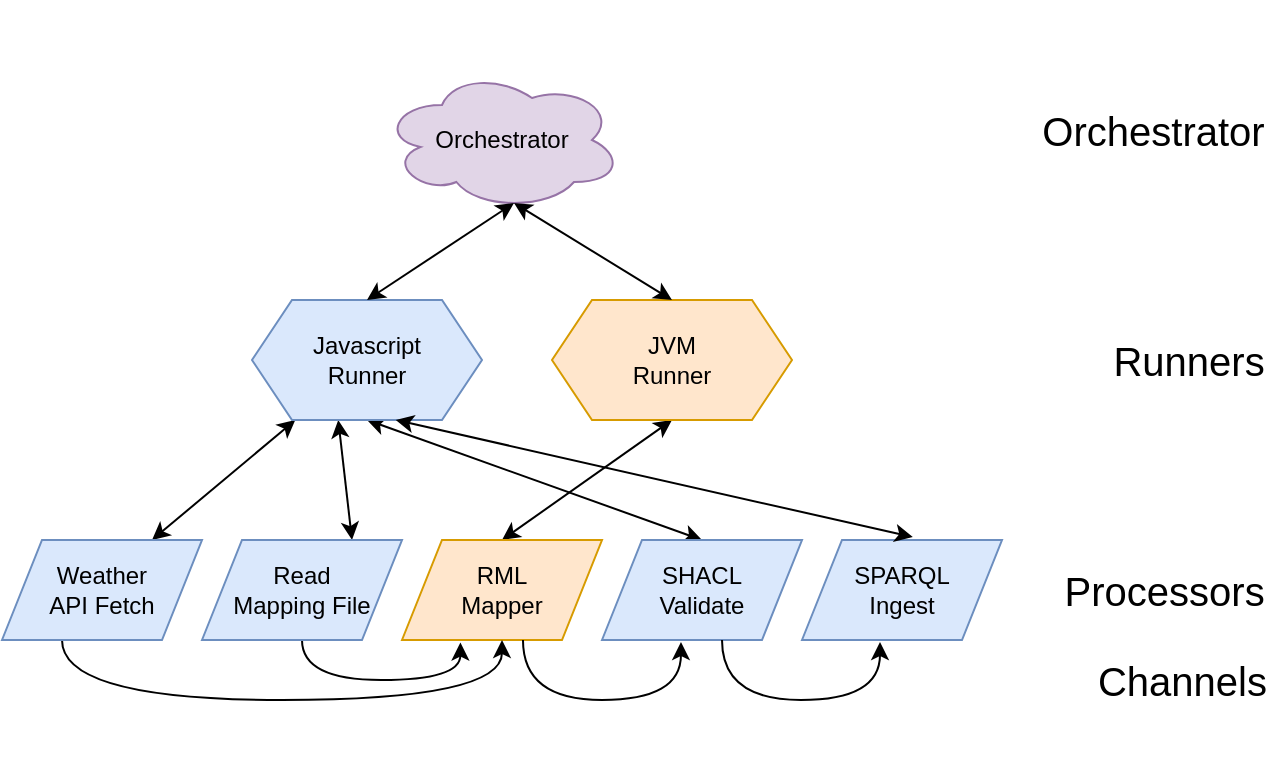 <mxfile version="26.2.15">
  <diagram name="Page-1" id="nbcLEyuHgF4mKDEu06tl">
    <mxGraphModel dx="1401" dy="589" grid="1" gridSize="10" guides="1" tooltips="1" connect="1" arrows="1" fold="1" page="1" pageScale="1" pageWidth="850" pageHeight="1100" math="0" shadow="0">
      <root>
        <mxCell id="0" />
        <mxCell id="1" parent="0" />
        <mxCell id="4HdtmGUAHMXCHLeFPbN6-7" value="&lt;span style=&quot;font-size: 20px;&quot;&gt;Channels&amp;nbsp;&lt;/span&gt;" style="rounded=0;whiteSpace=wrap;html=1;align=right;fillColor=none;strokeColor=none;" parent="1" vertex="1">
          <mxGeometry x="80" y="910" width="640" height="80" as="geometry" />
        </mxCell>
        <mxCell id="4HdtmGUAHMXCHLeFPbN6-6" value="&lt;font style=&quot;font-size: 20px;&quot;&gt;Processors&lt;/font&gt;&amp;nbsp;&amp;nbsp;" style="rounded=0;whiteSpace=wrap;html=1;align=right;fillColor=none;strokeColor=none;" parent="1" vertex="1">
          <mxGeometry x="80" y="865" width="640" height="80" as="geometry" />
        </mxCell>
        <mxCell id="4HdtmGUAHMXCHLeFPbN6-5" value="&lt;span style=&quot;font-size: 20px;&quot;&gt;Runners&lt;/span&gt;&amp;nbsp;&amp;nbsp;" style="rounded=0;whiteSpace=wrap;html=1;align=right;fillColor=none;strokeColor=none;" parent="1" vertex="1">
          <mxGeometry x="80" y="750" width="640" height="80" as="geometry" />
        </mxCell>
        <mxCell id="4HdtmGUAHMXCHLeFPbN6-2" value="&lt;font style=&quot;font-size: 20px;&quot;&gt;Orchestrator&lt;/font&gt;&amp;nbsp;&amp;nbsp;" style="rounded=0;whiteSpace=wrap;html=1;align=right;fillColor=none;strokeColor=none;" parent="1" vertex="1">
          <mxGeometry x="80" y="635" width="640" height="80" as="geometry" />
        </mxCell>
        <mxCell id="HYHkahuy0YCJHfaRvets-11" value="Orchestrator" style="ellipse;shape=cloud;whiteSpace=wrap;html=1;fillColor=#e1d5e7;strokeColor=#9673a6;" parent="1" vertex="1">
          <mxGeometry x="270" y="645" width="120" height="70" as="geometry" />
        </mxCell>
        <mxCell id="HYHkahuy0YCJHfaRvets-42" style="edgeStyle=none;rounded=0;orthogonalLoop=1;jettySize=auto;html=1;exitX=0.5;exitY=1;exitDx=0;exitDy=0;entryX=0.5;entryY=0;entryDx=0;entryDy=0;startArrow=classic;startFill=1;" parent="1" source="HYHkahuy0YCJHfaRvets-13" target="HYHkahuy0YCJHfaRvets-20" edge="1">
          <mxGeometry relative="1" as="geometry" />
        </mxCell>
        <mxCell id="HYHkahuy0YCJHfaRvets-13" value="&lt;div&gt;JVM&lt;/div&gt;&lt;div&gt;Runner&lt;/div&gt;" style="shape=hexagon;perimeter=hexagonPerimeter2;whiteSpace=wrap;html=1;fixedSize=1;fillColor=#ffe6cc;strokeColor=#d79b00;" parent="1" vertex="1">
          <mxGeometry x="355" y="760" width="120" height="60" as="geometry" />
        </mxCell>
        <mxCell id="HYHkahuy0YCJHfaRvets-39" style="edgeStyle=none;rounded=0;orthogonalLoop=1;jettySize=auto;html=1;exitX=0.375;exitY=1;exitDx=0;exitDy=0;entryX=0.75;entryY=0;entryDx=0;entryDy=0;startArrow=classic;startFill=1;" parent="1" source="HYHkahuy0YCJHfaRvets-15" target="HYHkahuy0YCJHfaRvets-17" edge="1">
          <mxGeometry relative="1" as="geometry" />
        </mxCell>
        <mxCell id="HYHkahuy0YCJHfaRvets-40" style="edgeStyle=none;rounded=0;orthogonalLoop=1;jettySize=auto;html=1;exitX=0.5;exitY=1;exitDx=0;exitDy=0;entryX=0.5;entryY=0;entryDx=0;entryDy=0;startArrow=classic;startFill=1;" parent="1" source="HYHkahuy0YCJHfaRvets-15" target="HYHkahuy0YCJHfaRvets-19" edge="1">
          <mxGeometry relative="1" as="geometry" />
        </mxCell>
        <mxCell id="f9suRL3jOc2EYxrWej0w-9" style="rounded=0;orthogonalLoop=1;jettySize=auto;html=1;entryX=0.75;entryY=0;entryDx=0;entryDy=0;startArrow=classic;startFill=1;" edge="1" parent="1" source="HYHkahuy0YCJHfaRvets-15" target="f9suRL3jOc2EYxrWej0w-1">
          <mxGeometry relative="1" as="geometry" />
        </mxCell>
        <mxCell id="HYHkahuy0YCJHfaRvets-15" value="Javascript&lt;div&gt;Runner&lt;/div&gt;" style="shape=hexagon;perimeter=hexagonPerimeter2;whiteSpace=wrap;html=1;fixedSize=1;fillColor=#dae8fc;strokeColor=#6c8ebf;" parent="1" vertex="1">
          <mxGeometry x="205" y="760" width="115" height="60" as="geometry" />
        </mxCell>
        <mxCell id="f9suRL3jOc2EYxrWej0w-5" style="edgeStyle=orthogonalEdgeStyle;curved=1;rounded=0;orthogonalLoop=1;jettySize=auto;html=1;entryX=0.292;entryY=1.025;entryDx=0;entryDy=0;entryPerimeter=0;" edge="1" parent="1" source="HYHkahuy0YCJHfaRvets-17" target="HYHkahuy0YCJHfaRvets-20">
          <mxGeometry relative="1" as="geometry">
            <mxPoint x="330" y="940" as="targetPoint" />
            <Array as="points">
              <mxPoint x="230" y="950" />
              <mxPoint x="309" y="950" />
            </Array>
          </mxGeometry>
        </mxCell>
        <mxCell id="HYHkahuy0YCJHfaRvets-17" value="&lt;div&gt;Read&lt;/div&gt;&lt;div&gt;Mapping File&lt;/div&gt;" style="shape=parallelogram;perimeter=parallelogramPerimeter;whiteSpace=wrap;html=1;fixedSize=1;fillColor=#dae8fc;strokeColor=#6c8ebf;" parent="1" vertex="1">
          <mxGeometry x="180" y="880" width="100" height="50" as="geometry" />
        </mxCell>
        <mxCell id="HYHkahuy0YCJHfaRvets-18" value="SPARQL&lt;div&gt;Ingest&lt;/div&gt;" style="shape=parallelogram;perimeter=parallelogramPerimeter;whiteSpace=wrap;html=1;fixedSize=1;fillColor=#dae8fc;strokeColor=#6c8ebf;" parent="1" vertex="1">
          <mxGeometry x="480" y="880" width="100" height="50" as="geometry" />
        </mxCell>
        <mxCell id="HYHkahuy0YCJHfaRvets-19" value="SHACL&lt;div&gt;Validate&lt;/div&gt;" style="shape=parallelogram;perimeter=parallelogramPerimeter;whiteSpace=wrap;html=1;fixedSize=1;fillColor=#dae8fc;strokeColor=#6c8ebf;" parent="1" vertex="1">
          <mxGeometry x="380" y="880" width="100" height="50" as="geometry" />
        </mxCell>
        <mxCell id="HYHkahuy0YCJHfaRvets-20" value="RML&lt;div&gt;Mapper&lt;/div&gt;" style="shape=parallelogram;perimeter=parallelogramPerimeter;whiteSpace=wrap;html=1;fixedSize=1;fillColor=#ffe6cc;strokeColor=#d79b00;" parent="1" vertex="1">
          <mxGeometry x="280" y="880" width="100" height="50" as="geometry" />
        </mxCell>
        <mxCell id="HYHkahuy0YCJHfaRvets-23" value="" style="endArrow=classic;startArrow=classic;html=1;rounded=0;exitX=0.5;exitY=0;exitDx=0;exitDy=0;entryX=0.55;entryY=0.95;entryDx=0;entryDy=0;entryPerimeter=0;" parent="1" source="HYHkahuy0YCJHfaRvets-15" target="HYHkahuy0YCJHfaRvets-11" edge="1">
          <mxGeometry width="50" height="50" relative="1" as="geometry">
            <mxPoint x="320" y="810" as="sourcePoint" />
            <mxPoint x="370" y="760" as="targetPoint" />
          </mxGeometry>
        </mxCell>
        <mxCell id="HYHkahuy0YCJHfaRvets-24" value="" style="endArrow=classic;startArrow=classic;html=1;rounded=0;entryX=0.55;entryY=0.95;entryDx=0;entryDy=0;entryPerimeter=0;exitX=0.5;exitY=0;exitDx=0;exitDy=0;" parent="1" source="HYHkahuy0YCJHfaRvets-13" target="HYHkahuy0YCJHfaRvets-11" edge="1">
          <mxGeometry width="50" height="50" relative="1" as="geometry">
            <mxPoint x="320" y="770" as="sourcePoint" />
            <mxPoint x="370" y="720" as="targetPoint" />
          </mxGeometry>
        </mxCell>
        <mxCell id="HYHkahuy0YCJHfaRvets-41" style="edgeStyle=none;rounded=0;orthogonalLoop=1;jettySize=auto;html=1;exitX=0.625;exitY=1;exitDx=0;exitDy=0;entryX=0.554;entryY=-0.029;entryDx=0;entryDy=0;entryPerimeter=0;startArrow=classic;startFill=1;" parent="1" source="HYHkahuy0YCJHfaRvets-15" target="HYHkahuy0YCJHfaRvets-18" edge="1">
          <mxGeometry relative="1" as="geometry" />
        </mxCell>
        <mxCell id="4HdtmGUAHMXCHLeFPbN6-8" value="&amp;nbsp;&amp;nbsp;" style="rounded=0;whiteSpace=wrap;html=1;align=right;fillColor=none;strokeColor=none;" parent="1" vertex="1">
          <mxGeometry x="80" y="610" width="640" height="80" as="geometry" />
        </mxCell>
        <mxCell id="f9suRL3jOc2EYxrWej0w-2" style="edgeStyle=orthogonalEdgeStyle;rounded=0;orthogonalLoop=1;jettySize=auto;html=1;entryX=0.5;entryY=1;entryDx=0;entryDy=0;curved=1;" edge="1" parent="1" source="f9suRL3jOc2EYxrWej0w-1" target="HYHkahuy0YCJHfaRvets-20">
          <mxGeometry relative="1" as="geometry">
            <Array as="points">
              <mxPoint x="110" y="960" />
              <mxPoint x="330" y="960" />
            </Array>
          </mxGeometry>
        </mxCell>
        <mxCell id="f9suRL3jOc2EYxrWej0w-1" value="Weather&lt;div&gt;API Fetch&lt;/div&gt;" style="shape=parallelogram;perimeter=parallelogramPerimeter;whiteSpace=wrap;html=1;fixedSize=1;fillColor=#dae8fc;strokeColor=#6c8ebf;" vertex="1" parent="1">
          <mxGeometry x="80" y="880" width="100" height="50" as="geometry" />
        </mxCell>
        <mxCell id="f9suRL3jOc2EYxrWej0w-7" style="edgeStyle=orthogonalEdgeStyle;curved=1;rounded=0;orthogonalLoop=1;jettySize=auto;html=1;entryX=0.292;entryY=1.025;entryDx=0;entryDy=0;entryPerimeter=0;" edge="1" parent="1">
          <mxGeometry relative="1" as="geometry">
            <mxPoint x="419.49" y="931" as="targetPoint" />
            <mxPoint x="340.49" y="930" as="sourcePoint" />
            <Array as="points">
              <mxPoint x="341" y="960" />
              <mxPoint x="420" y="960" />
            </Array>
          </mxGeometry>
        </mxCell>
        <mxCell id="f9suRL3jOc2EYxrWej0w-8" style="edgeStyle=orthogonalEdgeStyle;curved=1;rounded=0;orthogonalLoop=1;jettySize=auto;html=1;entryX=0.292;entryY=1.025;entryDx=0;entryDy=0;entryPerimeter=0;" edge="1" parent="1">
          <mxGeometry relative="1" as="geometry">
            <mxPoint x="519" y="931" as="targetPoint" />
            <mxPoint x="440" y="930" as="sourcePoint" />
            <Array as="points">
              <mxPoint x="440" y="960" />
              <mxPoint x="519" y="960" />
            </Array>
          </mxGeometry>
        </mxCell>
      </root>
    </mxGraphModel>
  </diagram>
</mxfile>
